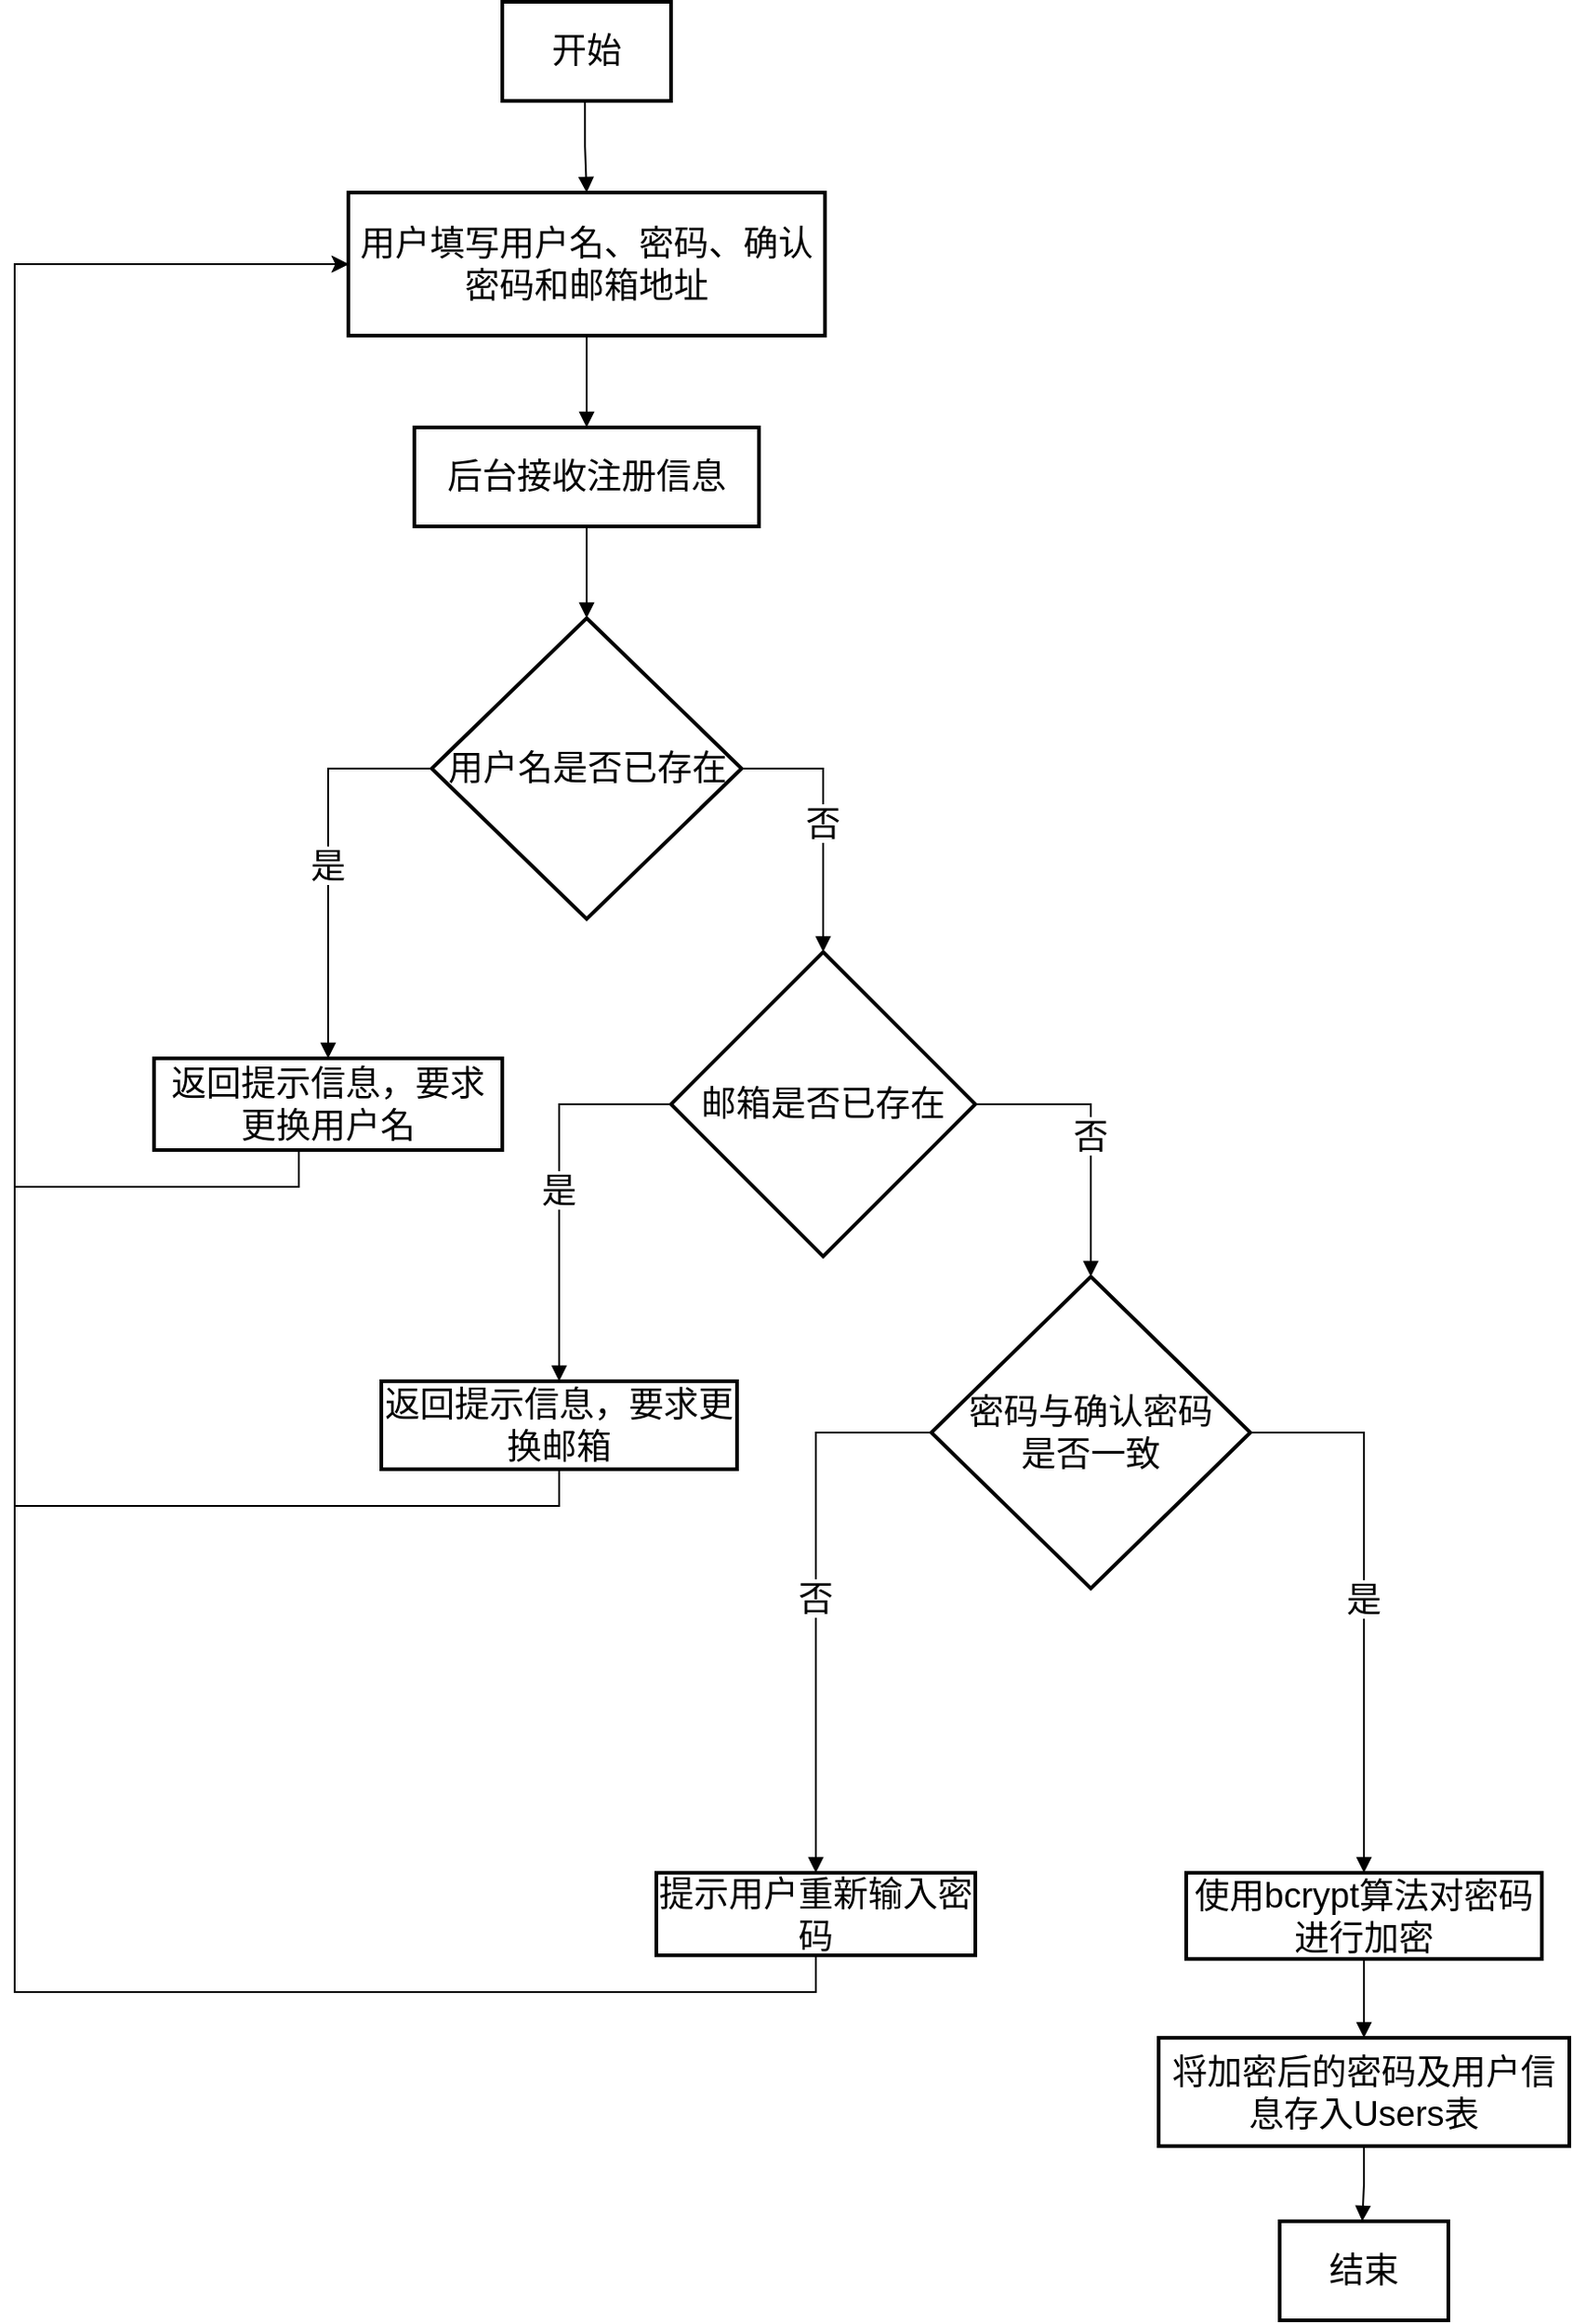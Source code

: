 <mxfile version="26.2.15">
  <diagram name="第 1 页" id="ZPc9yOP7kBuwx49OAoAH">
    <mxGraphModel dx="1695" dy="1001" grid="1" gridSize="10" guides="1" tooltips="1" connect="1" arrows="1" fold="1" page="1" pageScale="1" pageWidth="1200" pageHeight="1600" math="0" shadow="0">
      <root>
        <mxCell id="0" />
        <mxCell id="1" parent="0" />
        <mxCell id="neRdQv5GDAgFnM3jSujK-1" value="开始" style="whiteSpace=wrap;strokeWidth=2;fontSize=19;" parent="1" vertex="1">
          <mxGeometry x="456" y="20" width="92" height="54" as="geometry" />
        </mxCell>
        <mxCell id="neRdQv5GDAgFnM3jSujK-2" value="用户填写用户名、密码、确认密码和邮箱地址" style="whiteSpace=wrap;strokeWidth=2;fontSize=19;" parent="1" vertex="1">
          <mxGeometry x="372" y="124" width="260" height="78" as="geometry" />
        </mxCell>
        <mxCell id="neRdQv5GDAgFnM3jSujK-3" value="后台接收注册信息" style="whiteSpace=wrap;strokeWidth=2;fontSize=19;" parent="1" vertex="1">
          <mxGeometry x="408" y="252" width="188" height="54" as="geometry" />
        </mxCell>
        <mxCell id="neRdQv5GDAgFnM3jSujK-4" value="用户名是否已存在" style="rhombus;strokeWidth=2;whiteSpace=wrap;fontSize=19;" parent="1" vertex="1">
          <mxGeometry x="417.5" y="356" width="169" height="164" as="geometry" />
        </mxCell>
        <mxCell id="neRdQv5GDAgFnM3jSujK-24" style="edgeStyle=orthogonalEdgeStyle;rounded=0;orthogonalLoop=1;jettySize=auto;html=1;exitX=0.5;exitY=1;exitDx=0;exitDy=0;entryX=0;entryY=0.5;entryDx=0;entryDy=0;fontSize=19;" parent="1" source="neRdQv5GDAgFnM3jSujK-5" target="neRdQv5GDAgFnM3jSujK-2" edge="1">
          <mxGeometry relative="1" as="geometry">
            <Array as="points">
              <mxPoint x="345" y="666" />
              <mxPoint x="190" y="666" />
              <mxPoint x="190" y="163" />
            </Array>
          </mxGeometry>
        </mxCell>
        <mxCell id="neRdQv5GDAgFnM3jSujK-5" value="返回提示信息，要求更换用户名" style="whiteSpace=wrap;strokeWidth=2;fontSize=19;" parent="1" vertex="1">
          <mxGeometry x="266" y="596" width="190" height="50" as="geometry" />
        </mxCell>
        <mxCell id="neRdQv5GDAgFnM3jSujK-6" value="邮箱是否已存在" style="rhombus;strokeWidth=2;whiteSpace=wrap;fontSize=19;" parent="1" vertex="1">
          <mxGeometry x="548" y="538" width="166" height="166" as="geometry" />
        </mxCell>
        <mxCell id="neRdQv5GDAgFnM3jSujK-25" style="edgeStyle=orthogonalEdgeStyle;rounded=0;orthogonalLoop=1;jettySize=auto;html=1;exitX=0.5;exitY=1;exitDx=0;exitDy=0;entryX=0;entryY=0.5;entryDx=0;entryDy=0;fontSize=19;" parent="1" source="neRdQv5GDAgFnM3jSujK-7" target="neRdQv5GDAgFnM3jSujK-2" edge="1">
          <mxGeometry relative="1" as="geometry">
            <Array as="points">
              <mxPoint x="487" y="840" />
              <mxPoint x="190" y="840" />
              <mxPoint x="190" y="163" />
            </Array>
          </mxGeometry>
        </mxCell>
        <mxCell id="neRdQv5GDAgFnM3jSujK-7" value="返回提示信息，要求更换邮箱" style="whiteSpace=wrap;strokeWidth=2;fontSize=19;" parent="1" vertex="1">
          <mxGeometry x="390" y="772" width="194" height="48" as="geometry" />
        </mxCell>
        <mxCell id="neRdQv5GDAgFnM3jSujK-8" value="密码与确认密码&#xa;是否一致" style="rhombus;strokeWidth=2;whiteSpace=wrap;fontSize=19;" parent="1" vertex="1">
          <mxGeometry x="690" y="715" width="174" height="170" as="geometry" />
        </mxCell>
        <mxCell id="neRdQv5GDAgFnM3jSujK-26" style="edgeStyle=orthogonalEdgeStyle;rounded=0;orthogonalLoop=1;jettySize=auto;html=1;exitX=0.5;exitY=1;exitDx=0;exitDy=0;entryX=0;entryY=0.5;entryDx=0;entryDy=0;fontSize=19;" parent="1" source="neRdQv5GDAgFnM3jSujK-9" target="neRdQv5GDAgFnM3jSujK-2" edge="1">
          <mxGeometry relative="1" as="geometry">
            <Array as="points">
              <mxPoint x="627" y="1105" />
              <mxPoint x="190" y="1105" />
              <mxPoint x="190" y="163" />
            </Array>
          </mxGeometry>
        </mxCell>
        <mxCell id="neRdQv5GDAgFnM3jSujK-9" value="提示用户重新输入密码" style="whiteSpace=wrap;strokeWidth=2;fontSize=19;" parent="1" vertex="1">
          <mxGeometry x="540" y="1040" width="174" height="45" as="geometry" />
        </mxCell>
        <mxCell id="neRdQv5GDAgFnM3jSujK-10" value="使用bcrypt算法对密码进行加密" style="whiteSpace=wrap;strokeWidth=2;fontSize=19;" parent="1" vertex="1">
          <mxGeometry x="829" y="1040" width="194" height="47" as="geometry" />
        </mxCell>
        <mxCell id="neRdQv5GDAgFnM3jSujK-11" value="将加密后的密码及用户信息存入Users表" style="whiteSpace=wrap;strokeWidth=2;fontSize=19;" parent="1" vertex="1">
          <mxGeometry x="814" y="1130" width="224" height="59" as="geometry" />
        </mxCell>
        <mxCell id="neRdQv5GDAgFnM3jSujK-12" value="结束" style="whiteSpace=wrap;strokeWidth=2;fontSize=19;" parent="1" vertex="1">
          <mxGeometry x="880" y="1230" width="92" height="54" as="geometry" />
        </mxCell>
        <mxCell id="neRdQv5GDAgFnM3jSujK-13" value="" style="startArrow=none;endArrow=block;exitX=0.49;exitY=1;entryX=0.5;entryY=0;rounded=0;edgeStyle=orthogonalEdgeStyle;fontSize=19;" parent="1" source="neRdQv5GDAgFnM3jSujK-1" target="neRdQv5GDAgFnM3jSujK-2" edge="1">
          <mxGeometry relative="1" as="geometry" />
        </mxCell>
        <mxCell id="neRdQv5GDAgFnM3jSujK-14" value="" style="startArrow=none;endArrow=block;exitX=0.5;exitY=1;entryX=0.5;entryY=0;rounded=0;edgeStyle=orthogonalEdgeStyle;fontSize=19;" parent="1" source="neRdQv5GDAgFnM3jSujK-2" target="neRdQv5GDAgFnM3jSujK-3" edge="1">
          <mxGeometry relative="1" as="geometry" />
        </mxCell>
        <mxCell id="neRdQv5GDAgFnM3jSujK-15" value="" style="startArrow=none;endArrow=block;exitX=0.5;exitY=1;entryX=0.5;entryY=0;rounded=0;edgeStyle=orthogonalEdgeStyle;fontSize=19;" parent="1" source="neRdQv5GDAgFnM3jSujK-3" target="neRdQv5GDAgFnM3jSujK-4" edge="1">
          <mxGeometry relative="1" as="geometry" />
        </mxCell>
        <mxCell id="neRdQv5GDAgFnM3jSujK-16" value="是" style="startArrow=none;endArrow=block;exitX=0;exitY=0.5;entryX=0.5;entryY=0;rounded=0;edgeStyle=orthogonalEdgeStyle;exitDx=0;exitDy=0;fontSize=19;" parent="1" source="neRdQv5GDAgFnM3jSujK-4" target="neRdQv5GDAgFnM3jSujK-5" edge="1">
          <mxGeometry relative="1" as="geometry" />
        </mxCell>
        <mxCell id="neRdQv5GDAgFnM3jSujK-17" value="否" style="startArrow=none;endArrow=block;exitX=1;exitY=0.5;entryX=0.5;entryY=0;rounded=0;edgeStyle=orthogonalEdgeStyle;exitDx=0;exitDy=0;fontSize=19;" parent="1" source="neRdQv5GDAgFnM3jSujK-4" target="neRdQv5GDAgFnM3jSujK-6" edge="1">
          <mxGeometry relative="1" as="geometry" />
        </mxCell>
        <mxCell id="neRdQv5GDAgFnM3jSujK-18" value="是" style="startArrow=none;endArrow=block;exitX=0;exitY=0.5;entryX=0.5;entryY=0;rounded=0;edgeStyle=orthogonalEdgeStyle;exitDx=0;exitDy=0;fontSize=19;" parent="1" source="neRdQv5GDAgFnM3jSujK-6" target="neRdQv5GDAgFnM3jSujK-7" edge="1">
          <mxGeometry relative="1" as="geometry" />
        </mxCell>
        <mxCell id="neRdQv5GDAgFnM3jSujK-19" value="否" style="startArrow=none;endArrow=block;exitX=1;exitY=0.5;entryX=0.5;entryY=0;rounded=0;edgeStyle=orthogonalEdgeStyle;exitDx=0;exitDy=0;fontSize=19;" parent="1" source="neRdQv5GDAgFnM3jSujK-6" target="neRdQv5GDAgFnM3jSujK-8" edge="1">
          <mxGeometry relative="1" as="geometry" />
        </mxCell>
        <mxCell id="neRdQv5GDAgFnM3jSujK-20" value="否" style="startArrow=none;endArrow=block;exitX=0;exitY=0.5;entryX=0.5;entryY=0;rounded=0;edgeStyle=orthogonalEdgeStyle;exitDx=0;exitDy=0;fontSize=19;" parent="1" source="neRdQv5GDAgFnM3jSujK-8" target="neRdQv5GDAgFnM3jSujK-9" edge="1">
          <mxGeometry relative="1" as="geometry" />
        </mxCell>
        <mxCell id="neRdQv5GDAgFnM3jSujK-21" value="是" style="startArrow=none;endArrow=block;exitX=1;exitY=0.5;entryX=0.5;entryY=0;rounded=0;edgeStyle=orthogonalEdgeStyle;exitDx=0;exitDy=0;fontSize=19;" parent="1" source="neRdQv5GDAgFnM3jSujK-8" target="neRdQv5GDAgFnM3jSujK-10" edge="1">
          <mxGeometry relative="1" as="geometry" />
        </mxCell>
        <mxCell id="neRdQv5GDAgFnM3jSujK-22" value="" style="startArrow=none;endArrow=block;exitX=0.5;exitY=1;entryX=0.5;entryY=0;rounded=0;edgeStyle=orthogonalEdgeStyle;fontSize=19;" parent="1" source="neRdQv5GDAgFnM3jSujK-10" target="neRdQv5GDAgFnM3jSujK-11" edge="1">
          <mxGeometry relative="1" as="geometry" />
        </mxCell>
        <mxCell id="neRdQv5GDAgFnM3jSujK-23" value="" style="startArrow=none;endArrow=block;exitX=0.5;exitY=1;entryX=0.49;entryY=0;rounded=0;edgeStyle=orthogonalEdgeStyle;fontSize=19;" parent="1" source="neRdQv5GDAgFnM3jSujK-11" target="neRdQv5GDAgFnM3jSujK-12" edge="1">
          <mxGeometry relative="1" as="geometry" />
        </mxCell>
      </root>
    </mxGraphModel>
  </diagram>
</mxfile>

